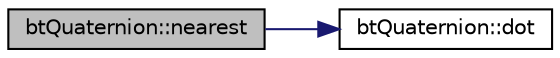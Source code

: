 digraph "btQuaternion::nearest"
{
  edge [fontname="Helvetica",fontsize="10",labelfontname="Helvetica",labelfontsize="10"];
  node [fontname="Helvetica",fontsize="10",shape=record];
  rankdir="LR";
  Node1 [label="btQuaternion::nearest",height=0.2,width=0.4,color="black", fillcolor="grey75", style="filled", fontcolor="black"];
  Node1 -> Node2 [color="midnightblue",fontsize="10",style="solid",fontname="Helvetica"];
  Node2 [label="btQuaternion::dot",height=0.2,width=0.4,color="black", fillcolor="white", style="filled",URL="$classbt_quaternion.html#a37e450f3206a7b6f3f55049e297fb403",tooltip="Return the dot product between this quaternion and another. "];
}
